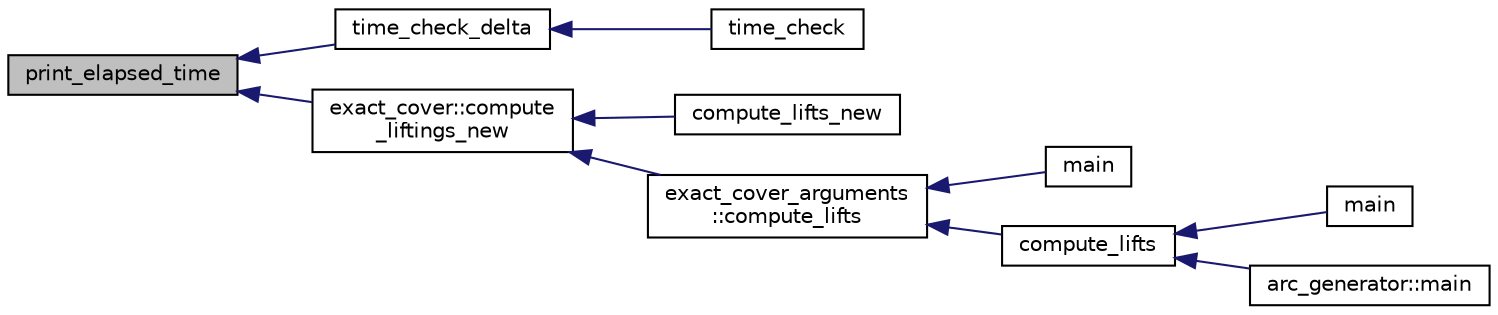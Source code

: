 digraph "print_elapsed_time"
{
  edge [fontname="Helvetica",fontsize="10",labelfontname="Helvetica",labelfontsize="10"];
  node [fontname="Helvetica",fontsize="10",shape=record];
  rankdir="LR";
  Node4849 [label="print_elapsed_time",height=0.2,width=0.4,color="black", fillcolor="grey75", style="filled", fontcolor="black"];
  Node4849 -> Node4850 [dir="back",color="midnightblue",fontsize="10",style="solid",fontname="Helvetica"];
  Node4850 [label="time_check_delta",height=0.2,width=0.4,color="black", fillcolor="white", style="filled",URL="$d4/d74/util_8_c.html#aeb25eb3cbc89e1cd314f4a0fba55779b"];
  Node4850 -> Node4851 [dir="back",color="midnightblue",fontsize="10",style="solid",fontname="Helvetica"];
  Node4851 [label="time_check",height=0.2,width=0.4,color="black", fillcolor="white", style="filled",URL="$d4/d74/util_8_c.html#a3e54f7e5a0326bf4b3de456ef318e9db"];
  Node4849 -> Node4852 [dir="back",color="midnightblue",fontsize="10",style="solid",fontname="Helvetica"];
  Node4852 [label="exact_cover::compute\l_liftings_new",height=0.2,width=0.4,color="black", fillcolor="white", style="filled",URL="$df/d94/classexact__cover.html#a1438b5e280f85abcabeb7f68eeabb72b"];
  Node4852 -> Node4853 [dir="back",color="midnightblue",fontsize="10",style="solid",fontname="Helvetica"];
  Node4853 [label="compute_lifts_new",height=0.2,width=0.4,color="black", fillcolor="white", style="filled",URL="$d0/d76/tl__algebra__and__number__theory_8h.html#a7572cd3732ca8df324632282e9002dc4"];
  Node4852 -> Node4854 [dir="back",color="midnightblue",fontsize="10",style="solid",fontname="Helvetica"];
  Node4854 [label="exact_cover_arguments\l::compute_lifts",height=0.2,width=0.4,color="black", fillcolor="white", style="filled",URL="$d3/dae/classexact__cover__arguments.html#ab0cdb09a17201c89aa9f83bd511dbbf7"];
  Node4854 -> Node4855 [dir="back",color="midnightblue",fontsize="10",style="solid",fontname="Helvetica"];
  Node4855 [label="main",height=0.2,width=0.4,color="black", fillcolor="white", style="filled",URL="$dc/df8/spread__classify_8_c.html#a217dbf8b442f20279ea00b898af96f52"];
  Node4854 -> Node4856 [dir="back",color="midnightblue",fontsize="10",style="solid",fontname="Helvetica"];
  Node4856 [label="compute_lifts",height=0.2,width=0.4,color="black", fillcolor="white", style="filled",URL="$d0/d76/tl__algebra__and__number__theory_8h.html#a82fe3b66a6f9d9075eb8847d7bfe556b"];
  Node4856 -> Node4857 [dir="back",color="midnightblue",fontsize="10",style="solid",fontname="Helvetica"];
  Node4857 [label="main",height=0.2,width=0.4,color="black", fillcolor="white", style="filled",URL="$d1/d5e/blt__main_8_c.html#a217dbf8b442f20279ea00b898af96f52"];
  Node4856 -> Node4858 [dir="back",color="midnightblue",fontsize="10",style="solid",fontname="Helvetica"];
  Node4858 [label="arc_generator::main",height=0.2,width=0.4,color="black", fillcolor="white", style="filled",URL="$d4/d21/classarc__generator.html#ad80140b51b165dad1fe6ab232be7829a"];
}
